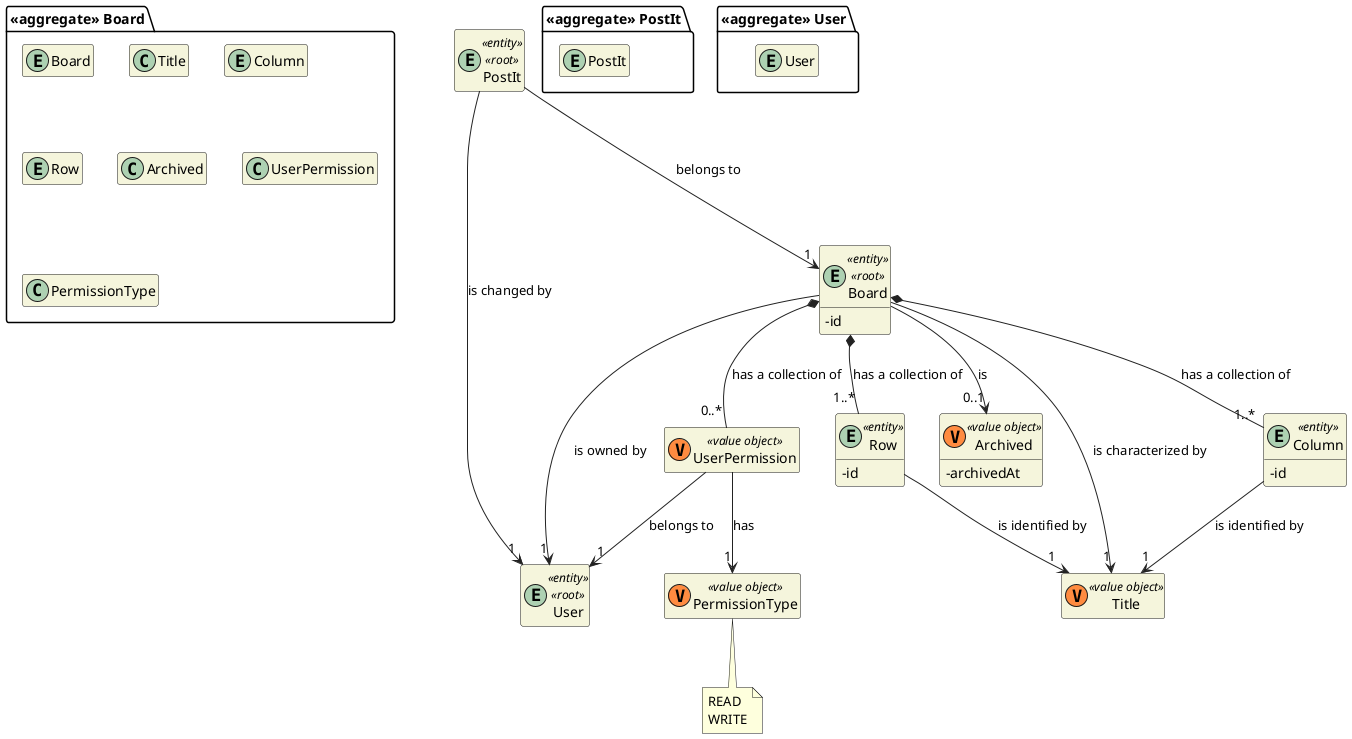 @startuml DM-BOARD
'https://plantuml.com/class-diagram

skinparam classAttributeIconSize 0
hide empty attributes
hide empty methods
skinparam classBackgroundColor beige
skinparam ArrowColor #222222

package "<<aggregate>> Board" {
  entity Board

  class Title
  entity Column
  entity Row

  class Archived

  class UserPermission

  class PermissionType
}

package "<<aggregate>> PostIt" {
  entity PostIt
}

package "<<aggregate>> User" {
  entity User
}

entity PostIt <<entity>> <<root>> {
}

entity User <<entity>> <<root>> {
}

entity Board <<entity>> <<root>> {
  - id
}

entity Column <<entity>> {
  - id
}

entity Row <<entity>> {
  - id
}

class Title <<(V,#FF8B40) value object>> {}

class Archived <<(V,#FF8B40) value object>> {
  - archivedAt
}

class UserPermission <<(V,#FF8B40) value object>> {
}

class PermissionType <<(V,#FF8B40) value object>> {
}

note bottom of PermissionType
  READ
  WRITE
end note

Board --> "1" Title : is characterized by
Board *-- "1..*" Column : has a collection of
Board *-- "1..*" Row : has a collection of
Board *-- "0..*" UserPermission : has a collection of

UserPermission --> "1" PermissionType : has
UserPermission --> "1" User : belongs to

Row --> "1" Title : is identified by

Column --> "1" Title : is identified by

Board --> "1" User : is owned by
Board --> "0..1" Archived : is

PostIt ---> "1" User : is changed by
PostIt ---> "1" Board : belongs to

@enduml
